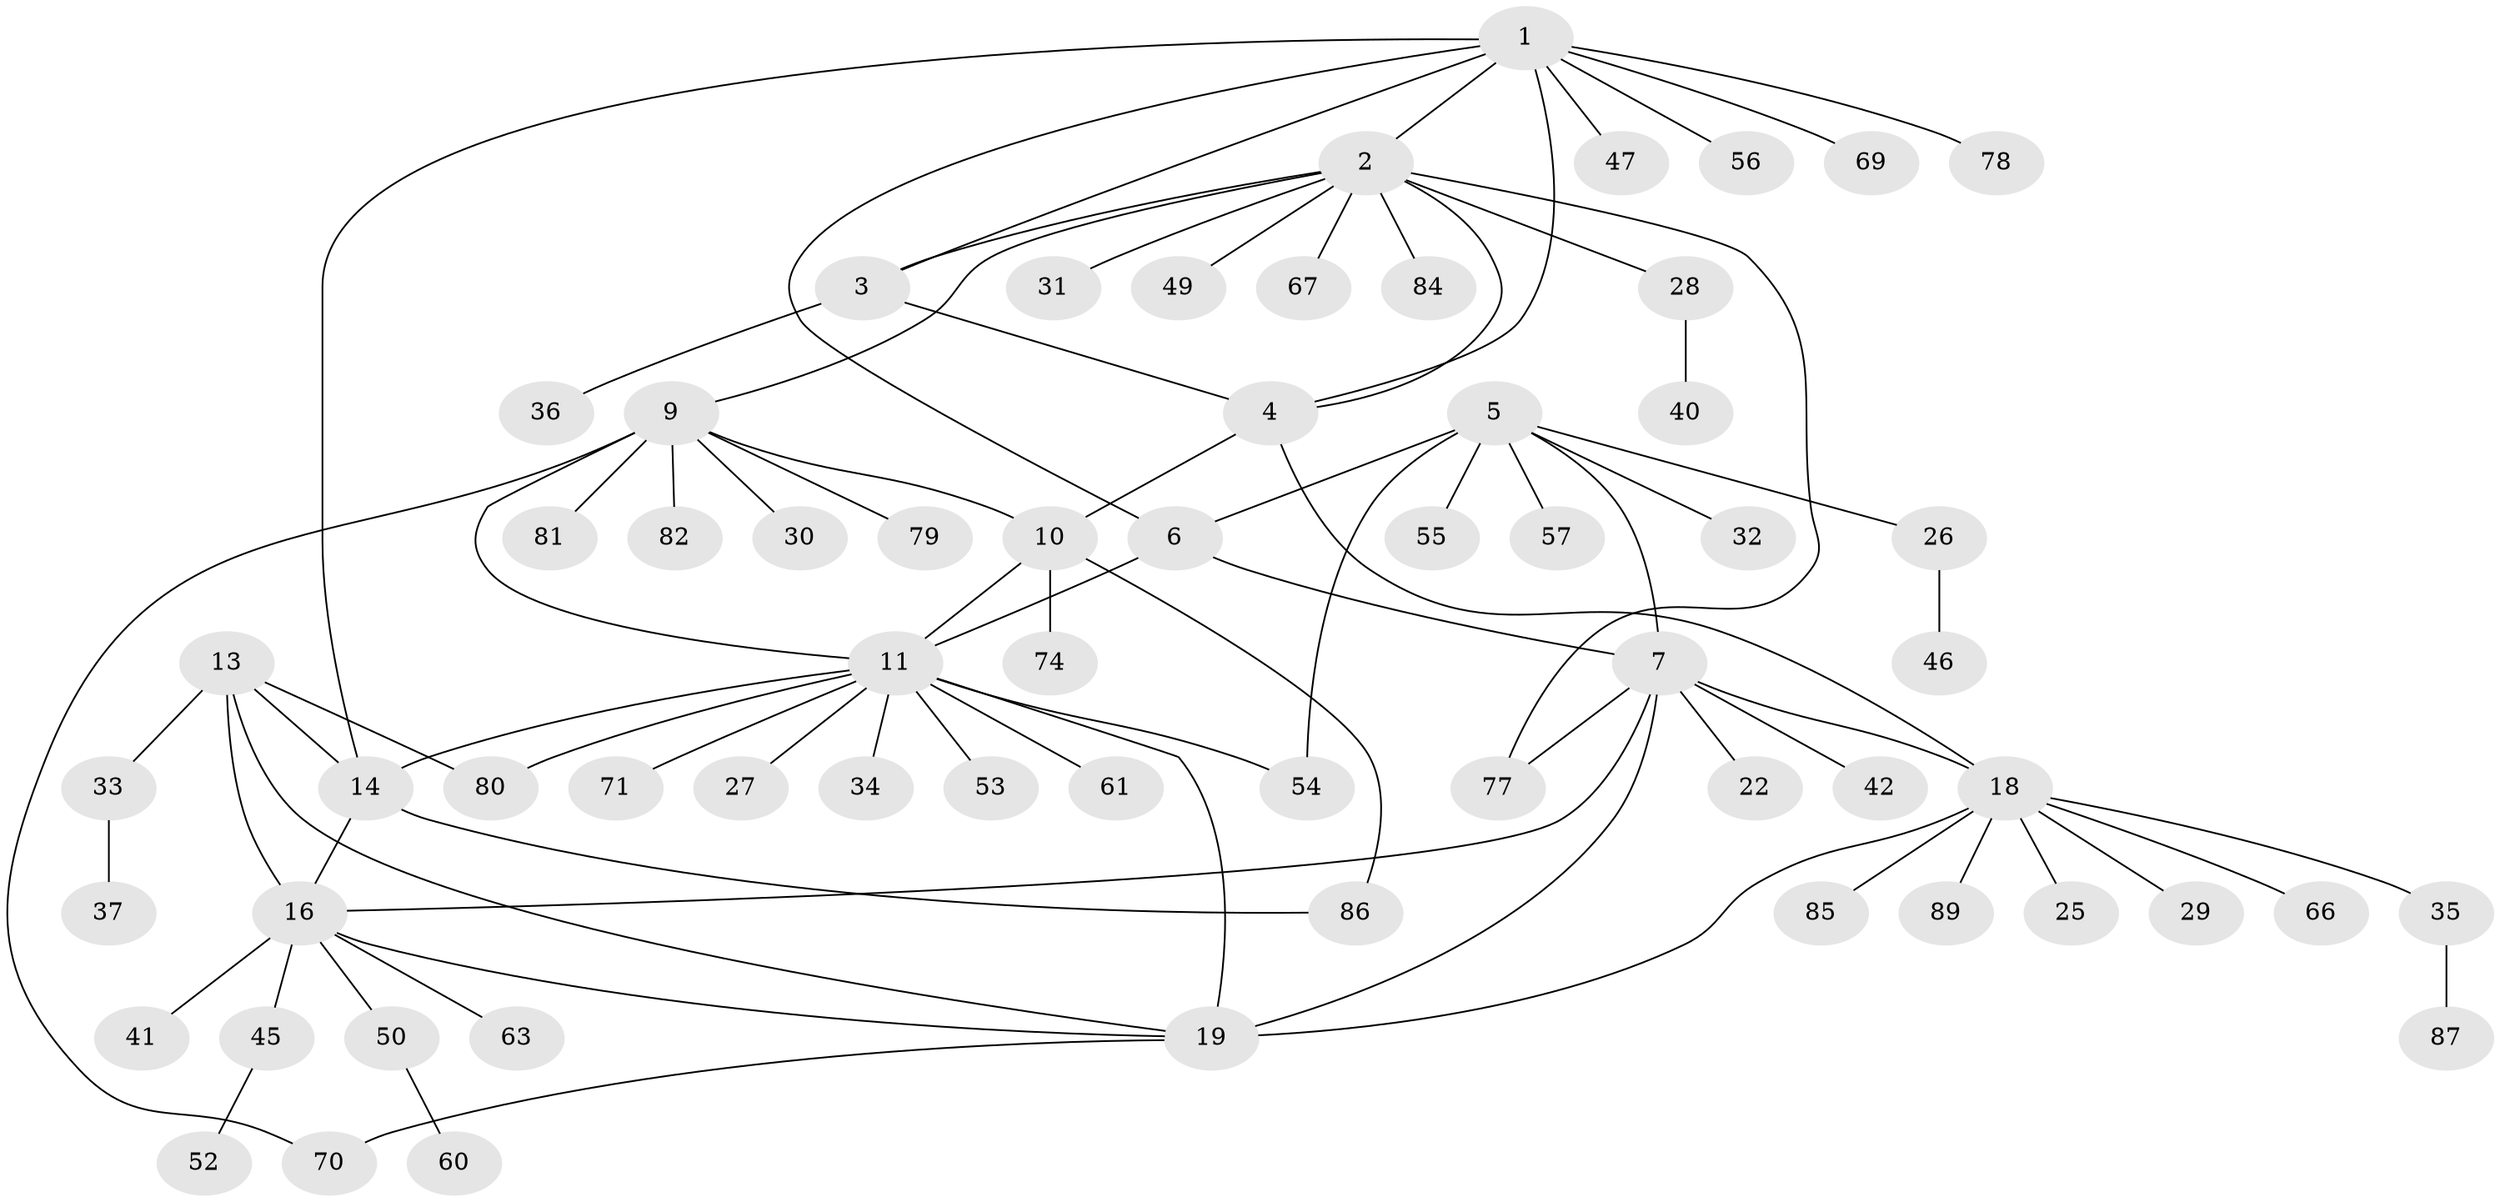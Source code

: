// Generated by graph-tools (version 1.1) at 2025/24/03/03/25 07:24:17]
// undirected, 63 vertices, 82 edges
graph export_dot {
graph [start="1"]
  node [color=gray90,style=filled];
  1 [super="+24"];
  2 [super="+58"];
  3 [super="+44"];
  4 [super="+64"];
  5 [super="+39"];
  6 [super="+8"];
  7 [super="+17"];
  9 [super="+75"];
  10 [super="+21"];
  11 [super="+12"];
  13 [super="+23"];
  14 [super="+15"];
  16 [super="+59"];
  18 [super="+20"];
  19 [super="+38"];
  22;
  25;
  26 [super="+62"];
  27;
  28 [super="+88"];
  29;
  30;
  31;
  32;
  33;
  34 [super="+43"];
  35 [super="+51"];
  36;
  37 [super="+48"];
  40 [super="+68"];
  41;
  42;
  45 [super="+65"];
  46;
  47;
  49;
  50 [super="+72"];
  52 [super="+73"];
  53;
  54;
  55;
  56;
  57;
  60;
  61 [super="+76"];
  63;
  66;
  67;
  69;
  70;
  71;
  74;
  77;
  78;
  79;
  80 [super="+83"];
  81;
  82;
  84;
  85;
  86;
  87;
  89;
  1 -- 2;
  1 -- 3;
  1 -- 4;
  1 -- 14;
  1 -- 47;
  1 -- 56;
  1 -- 78;
  1 -- 6;
  1 -- 69;
  2 -- 3;
  2 -- 4;
  2 -- 9;
  2 -- 28;
  2 -- 31;
  2 -- 49;
  2 -- 67;
  2 -- 77;
  2 -- 84;
  3 -- 4;
  3 -- 36;
  4 -- 18;
  4 -- 10;
  5 -- 6 [weight=2];
  5 -- 7;
  5 -- 26;
  5 -- 32;
  5 -- 54;
  5 -- 55;
  5 -- 57;
  6 -- 7 [weight=2];
  6 -- 11;
  7 -- 16;
  7 -- 22 [weight=2];
  7 -- 18 [weight=2];
  7 -- 19;
  7 -- 42;
  7 -- 77;
  9 -- 10;
  9 -- 11 [weight=2];
  9 -- 30;
  9 -- 70;
  9 -- 79;
  9 -- 81;
  9 -- 82;
  10 -- 11 [weight=2];
  10 -- 74;
  10 -- 86;
  11 -- 27;
  11 -- 34;
  11 -- 53;
  11 -- 61;
  11 -- 71;
  11 -- 80;
  11 -- 19;
  11 -- 54;
  11 -- 14;
  13 -- 14 [weight=2];
  13 -- 16;
  13 -- 33;
  13 -- 80;
  13 -- 19;
  14 -- 16 [weight=2];
  14 -- 86;
  16 -- 19;
  16 -- 41;
  16 -- 45;
  16 -- 50;
  16 -- 63;
  18 -- 19 [weight=2];
  18 -- 25;
  18 -- 29;
  18 -- 66;
  18 -- 85;
  18 -- 89;
  18 -- 35;
  19 -- 70;
  26 -- 46;
  28 -- 40;
  33 -- 37;
  35 -- 87;
  45 -- 52;
  50 -- 60;
}
